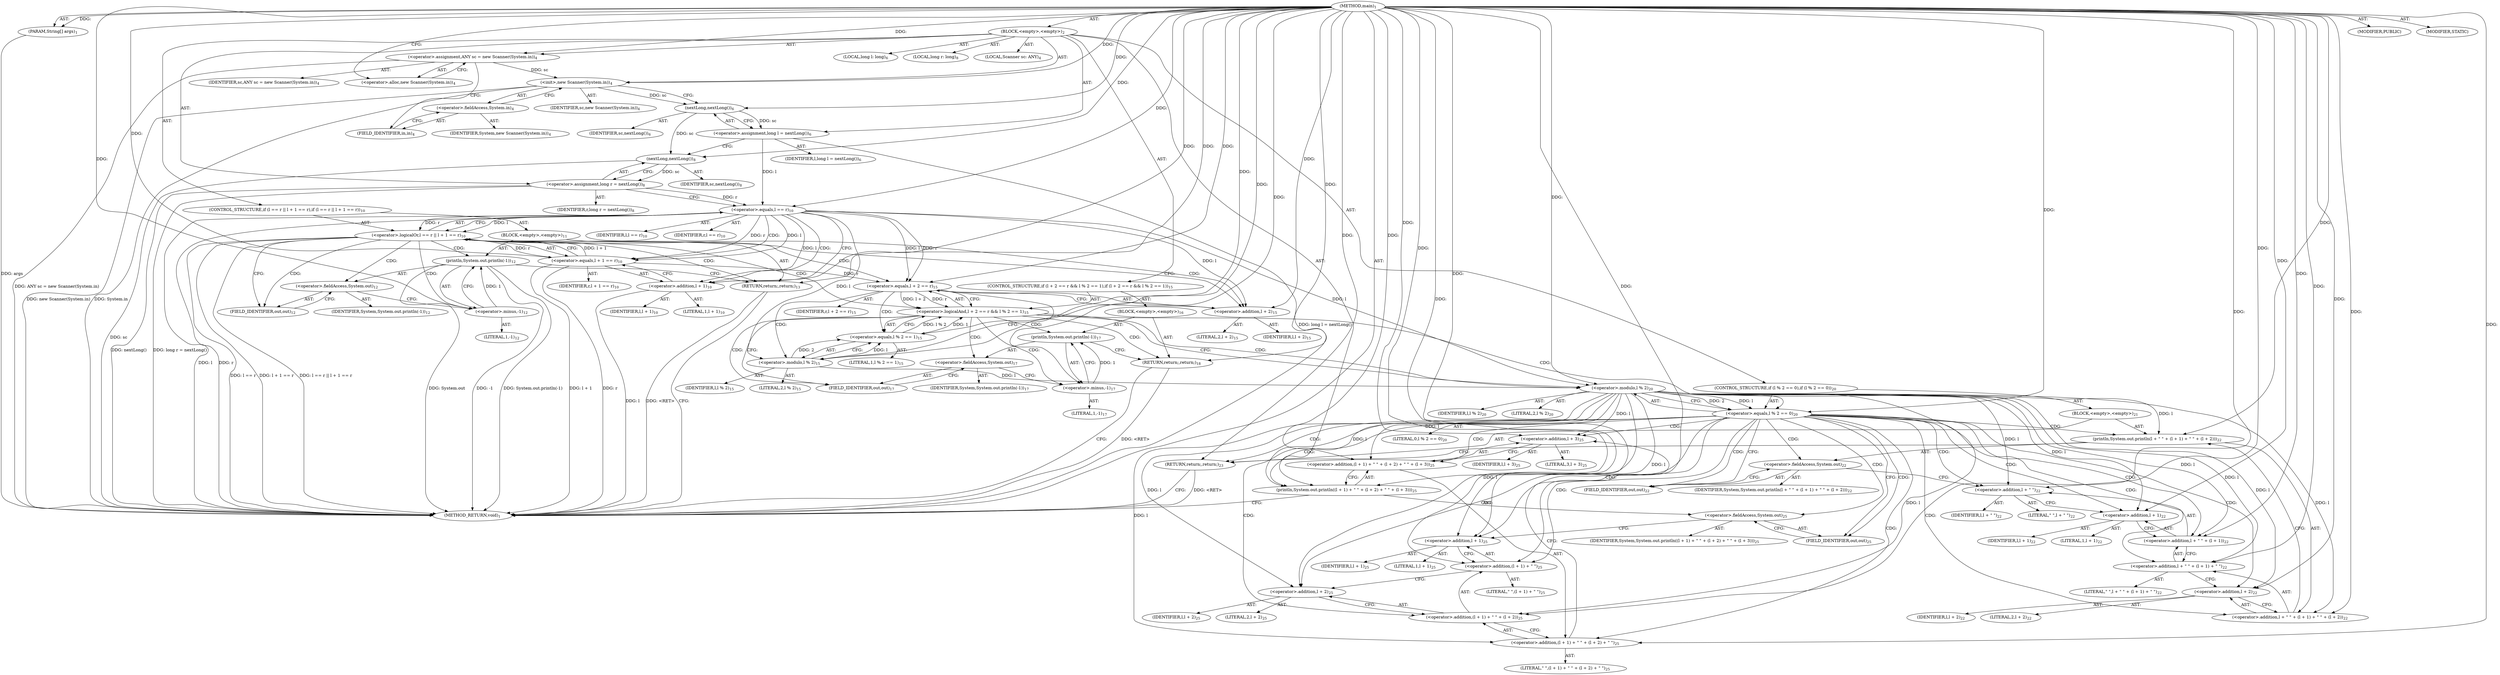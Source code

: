 digraph "main" {  
"19" [label = <(METHOD,main)<SUB>1</SUB>> ]
"20" [label = <(PARAM,String[] args)<SUB>1</SUB>> ]
"21" [label = <(BLOCK,&lt;empty&gt;,&lt;empty&gt;)<SUB>2</SUB>> ]
"4" [label = <(LOCAL,Scanner sc: ANY)<SUB>4</SUB>> ]
"22" [label = <(&lt;operator&gt;.assignment,ANY sc = new Scanner(System.in))<SUB>4</SUB>> ]
"23" [label = <(IDENTIFIER,sc,ANY sc = new Scanner(System.in))<SUB>4</SUB>> ]
"24" [label = <(&lt;operator&gt;.alloc,new Scanner(System.in))<SUB>4</SUB>> ]
"25" [label = <(&lt;init&gt;,new Scanner(System.in))<SUB>4</SUB>> ]
"3" [label = <(IDENTIFIER,sc,new Scanner(System.in))<SUB>4</SUB>> ]
"26" [label = <(&lt;operator&gt;.fieldAccess,System.in)<SUB>4</SUB>> ]
"27" [label = <(IDENTIFIER,System,new Scanner(System.in))<SUB>4</SUB>> ]
"28" [label = <(FIELD_IDENTIFIER,in,in)<SUB>4</SUB>> ]
"29" [label = <(LOCAL,long l: long)<SUB>6</SUB>> ]
"30" [label = <(&lt;operator&gt;.assignment,long l = nextLong())<SUB>6</SUB>> ]
"31" [label = <(IDENTIFIER,l,long l = nextLong())<SUB>6</SUB>> ]
"32" [label = <(nextLong,nextLong())<SUB>6</SUB>> ]
"33" [label = <(IDENTIFIER,sc,nextLong())<SUB>6</SUB>> ]
"34" [label = <(LOCAL,long r: long)<SUB>8</SUB>> ]
"35" [label = <(&lt;operator&gt;.assignment,long r = nextLong())<SUB>8</SUB>> ]
"36" [label = <(IDENTIFIER,r,long r = nextLong())<SUB>8</SUB>> ]
"37" [label = <(nextLong,nextLong())<SUB>8</SUB>> ]
"38" [label = <(IDENTIFIER,sc,nextLong())<SUB>8</SUB>> ]
"39" [label = <(CONTROL_STRUCTURE,if (l == r || l + 1 == r),if (l == r || l + 1 == r))<SUB>10</SUB>> ]
"40" [label = <(&lt;operator&gt;.logicalOr,l == r || l + 1 == r)<SUB>10</SUB>> ]
"41" [label = <(&lt;operator&gt;.equals,l == r)<SUB>10</SUB>> ]
"42" [label = <(IDENTIFIER,l,l == r)<SUB>10</SUB>> ]
"43" [label = <(IDENTIFIER,r,l == r)<SUB>10</SUB>> ]
"44" [label = <(&lt;operator&gt;.equals,l + 1 == r)<SUB>10</SUB>> ]
"45" [label = <(&lt;operator&gt;.addition,l + 1)<SUB>10</SUB>> ]
"46" [label = <(IDENTIFIER,l,l + 1)<SUB>10</SUB>> ]
"47" [label = <(LITERAL,1,l + 1)<SUB>10</SUB>> ]
"48" [label = <(IDENTIFIER,r,l + 1 == r)<SUB>10</SUB>> ]
"49" [label = <(BLOCK,&lt;empty&gt;,&lt;empty&gt;)<SUB>11</SUB>> ]
"50" [label = <(println,System.out.println(-1))<SUB>12</SUB>> ]
"51" [label = <(&lt;operator&gt;.fieldAccess,System.out)<SUB>12</SUB>> ]
"52" [label = <(IDENTIFIER,System,System.out.println(-1))<SUB>12</SUB>> ]
"53" [label = <(FIELD_IDENTIFIER,out,out)<SUB>12</SUB>> ]
"54" [label = <(&lt;operator&gt;.minus,-1)<SUB>12</SUB>> ]
"55" [label = <(LITERAL,1,-1)<SUB>12</SUB>> ]
"56" [label = <(RETURN,return;,return;)<SUB>13</SUB>> ]
"57" [label = <(CONTROL_STRUCTURE,if (l + 2 == r &amp;&amp; l % 2 == 1),if (l + 2 == r &amp;&amp; l % 2 == 1))<SUB>15</SUB>> ]
"58" [label = <(&lt;operator&gt;.logicalAnd,l + 2 == r &amp;&amp; l % 2 == 1)<SUB>15</SUB>> ]
"59" [label = <(&lt;operator&gt;.equals,l + 2 == r)<SUB>15</SUB>> ]
"60" [label = <(&lt;operator&gt;.addition,l + 2)<SUB>15</SUB>> ]
"61" [label = <(IDENTIFIER,l,l + 2)<SUB>15</SUB>> ]
"62" [label = <(LITERAL,2,l + 2)<SUB>15</SUB>> ]
"63" [label = <(IDENTIFIER,r,l + 2 == r)<SUB>15</SUB>> ]
"64" [label = <(&lt;operator&gt;.equals,l % 2 == 1)<SUB>15</SUB>> ]
"65" [label = <(&lt;operator&gt;.modulo,l % 2)<SUB>15</SUB>> ]
"66" [label = <(IDENTIFIER,l,l % 2)<SUB>15</SUB>> ]
"67" [label = <(LITERAL,2,l % 2)<SUB>15</SUB>> ]
"68" [label = <(LITERAL,1,l % 2 == 1)<SUB>15</SUB>> ]
"69" [label = <(BLOCK,&lt;empty&gt;,&lt;empty&gt;)<SUB>16</SUB>> ]
"70" [label = <(println,System.out.println(-1))<SUB>17</SUB>> ]
"71" [label = <(&lt;operator&gt;.fieldAccess,System.out)<SUB>17</SUB>> ]
"72" [label = <(IDENTIFIER,System,System.out.println(-1))<SUB>17</SUB>> ]
"73" [label = <(FIELD_IDENTIFIER,out,out)<SUB>17</SUB>> ]
"74" [label = <(&lt;operator&gt;.minus,-1)<SUB>17</SUB>> ]
"75" [label = <(LITERAL,1,-1)<SUB>17</SUB>> ]
"76" [label = <(RETURN,return;,return;)<SUB>18</SUB>> ]
"77" [label = <(CONTROL_STRUCTURE,if (l % 2 == 0),if (l % 2 == 0))<SUB>20</SUB>> ]
"78" [label = <(&lt;operator&gt;.equals,l % 2 == 0)<SUB>20</SUB>> ]
"79" [label = <(&lt;operator&gt;.modulo,l % 2)<SUB>20</SUB>> ]
"80" [label = <(IDENTIFIER,l,l % 2)<SUB>20</SUB>> ]
"81" [label = <(LITERAL,2,l % 2)<SUB>20</SUB>> ]
"82" [label = <(LITERAL,0,l % 2 == 0)<SUB>20</SUB>> ]
"83" [label = <(BLOCK,&lt;empty&gt;,&lt;empty&gt;)<SUB>21</SUB>> ]
"84" [label = <(println,System.out.println(l + &quot; &quot; + (l + 1) + &quot; &quot; + (l + 2)))<SUB>22</SUB>> ]
"85" [label = <(&lt;operator&gt;.fieldAccess,System.out)<SUB>22</SUB>> ]
"86" [label = <(IDENTIFIER,System,System.out.println(l + &quot; &quot; + (l + 1) + &quot; &quot; + (l + 2)))<SUB>22</SUB>> ]
"87" [label = <(FIELD_IDENTIFIER,out,out)<SUB>22</SUB>> ]
"88" [label = <(&lt;operator&gt;.addition,l + &quot; &quot; + (l + 1) + &quot; &quot; + (l + 2))<SUB>22</SUB>> ]
"89" [label = <(&lt;operator&gt;.addition,l + &quot; &quot; + (l + 1) + &quot; &quot;)<SUB>22</SUB>> ]
"90" [label = <(&lt;operator&gt;.addition,l + &quot; &quot; + (l + 1))<SUB>22</SUB>> ]
"91" [label = <(&lt;operator&gt;.addition,l + &quot; &quot;)<SUB>22</SUB>> ]
"92" [label = <(IDENTIFIER,l,l + &quot; &quot;)<SUB>22</SUB>> ]
"93" [label = <(LITERAL,&quot; &quot;,l + &quot; &quot;)<SUB>22</SUB>> ]
"94" [label = <(&lt;operator&gt;.addition,l + 1)<SUB>22</SUB>> ]
"95" [label = <(IDENTIFIER,l,l + 1)<SUB>22</SUB>> ]
"96" [label = <(LITERAL,1,l + 1)<SUB>22</SUB>> ]
"97" [label = <(LITERAL,&quot; &quot;,l + &quot; &quot; + (l + 1) + &quot; &quot;)<SUB>22</SUB>> ]
"98" [label = <(&lt;operator&gt;.addition,l + 2)<SUB>22</SUB>> ]
"99" [label = <(IDENTIFIER,l,l + 2)<SUB>22</SUB>> ]
"100" [label = <(LITERAL,2,l + 2)<SUB>22</SUB>> ]
"101" [label = <(RETURN,return;,return;)<SUB>23</SUB>> ]
"102" [label = <(println,System.out.println((l + 1) + &quot; &quot; + (l + 2) + &quot; &quot; + (l + 3)))<SUB>25</SUB>> ]
"103" [label = <(&lt;operator&gt;.fieldAccess,System.out)<SUB>25</SUB>> ]
"104" [label = <(IDENTIFIER,System,System.out.println((l + 1) + &quot; &quot; + (l + 2) + &quot; &quot; + (l + 3)))<SUB>25</SUB>> ]
"105" [label = <(FIELD_IDENTIFIER,out,out)<SUB>25</SUB>> ]
"106" [label = <(&lt;operator&gt;.addition,(l + 1) + &quot; &quot; + (l + 2) + &quot; &quot; + (l + 3))<SUB>25</SUB>> ]
"107" [label = <(&lt;operator&gt;.addition,(l + 1) + &quot; &quot; + (l + 2) + &quot; &quot;)<SUB>25</SUB>> ]
"108" [label = <(&lt;operator&gt;.addition,(l + 1) + &quot; &quot; + (l + 2))<SUB>25</SUB>> ]
"109" [label = <(&lt;operator&gt;.addition,(l + 1) + &quot; &quot;)<SUB>25</SUB>> ]
"110" [label = <(&lt;operator&gt;.addition,l + 1)<SUB>25</SUB>> ]
"111" [label = <(IDENTIFIER,l,l + 1)<SUB>25</SUB>> ]
"112" [label = <(LITERAL,1,l + 1)<SUB>25</SUB>> ]
"113" [label = <(LITERAL,&quot; &quot;,(l + 1) + &quot; &quot;)<SUB>25</SUB>> ]
"114" [label = <(&lt;operator&gt;.addition,l + 2)<SUB>25</SUB>> ]
"115" [label = <(IDENTIFIER,l,l + 2)<SUB>25</SUB>> ]
"116" [label = <(LITERAL,2,l + 2)<SUB>25</SUB>> ]
"117" [label = <(LITERAL,&quot; &quot;,(l + 1) + &quot; &quot; + (l + 2) + &quot; &quot;)<SUB>25</SUB>> ]
"118" [label = <(&lt;operator&gt;.addition,l + 3)<SUB>25</SUB>> ]
"119" [label = <(IDENTIFIER,l,l + 3)<SUB>25</SUB>> ]
"120" [label = <(LITERAL,3,l + 3)<SUB>25</SUB>> ]
"121" [label = <(MODIFIER,PUBLIC)> ]
"122" [label = <(MODIFIER,STATIC)> ]
"123" [label = <(METHOD_RETURN,void)<SUB>1</SUB>> ]
  "19" -> "20"  [ label = "AST: "] 
  "19" -> "21"  [ label = "AST: "] 
  "19" -> "121"  [ label = "AST: "] 
  "19" -> "122"  [ label = "AST: "] 
  "19" -> "123"  [ label = "AST: "] 
  "21" -> "4"  [ label = "AST: "] 
  "21" -> "22"  [ label = "AST: "] 
  "21" -> "25"  [ label = "AST: "] 
  "21" -> "29"  [ label = "AST: "] 
  "21" -> "30"  [ label = "AST: "] 
  "21" -> "34"  [ label = "AST: "] 
  "21" -> "35"  [ label = "AST: "] 
  "21" -> "39"  [ label = "AST: "] 
  "21" -> "57"  [ label = "AST: "] 
  "21" -> "77"  [ label = "AST: "] 
  "21" -> "102"  [ label = "AST: "] 
  "22" -> "23"  [ label = "AST: "] 
  "22" -> "24"  [ label = "AST: "] 
  "25" -> "3"  [ label = "AST: "] 
  "25" -> "26"  [ label = "AST: "] 
  "26" -> "27"  [ label = "AST: "] 
  "26" -> "28"  [ label = "AST: "] 
  "30" -> "31"  [ label = "AST: "] 
  "30" -> "32"  [ label = "AST: "] 
  "32" -> "33"  [ label = "AST: "] 
  "35" -> "36"  [ label = "AST: "] 
  "35" -> "37"  [ label = "AST: "] 
  "37" -> "38"  [ label = "AST: "] 
  "39" -> "40"  [ label = "AST: "] 
  "39" -> "49"  [ label = "AST: "] 
  "40" -> "41"  [ label = "AST: "] 
  "40" -> "44"  [ label = "AST: "] 
  "41" -> "42"  [ label = "AST: "] 
  "41" -> "43"  [ label = "AST: "] 
  "44" -> "45"  [ label = "AST: "] 
  "44" -> "48"  [ label = "AST: "] 
  "45" -> "46"  [ label = "AST: "] 
  "45" -> "47"  [ label = "AST: "] 
  "49" -> "50"  [ label = "AST: "] 
  "49" -> "56"  [ label = "AST: "] 
  "50" -> "51"  [ label = "AST: "] 
  "50" -> "54"  [ label = "AST: "] 
  "51" -> "52"  [ label = "AST: "] 
  "51" -> "53"  [ label = "AST: "] 
  "54" -> "55"  [ label = "AST: "] 
  "57" -> "58"  [ label = "AST: "] 
  "57" -> "69"  [ label = "AST: "] 
  "58" -> "59"  [ label = "AST: "] 
  "58" -> "64"  [ label = "AST: "] 
  "59" -> "60"  [ label = "AST: "] 
  "59" -> "63"  [ label = "AST: "] 
  "60" -> "61"  [ label = "AST: "] 
  "60" -> "62"  [ label = "AST: "] 
  "64" -> "65"  [ label = "AST: "] 
  "64" -> "68"  [ label = "AST: "] 
  "65" -> "66"  [ label = "AST: "] 
  "65" -> "67"  [ label = "AST: "] 
  "69" -> "70"  [ label = "AST: "] 
  "69" -> "76"  [ label = "AST: "] 
  "70" -> "71"  [ label = "AST: "] 
  "70" -> "74"  [ label = "AST: "] 
  "71" -> "72"  [ label = "AST: "] 
  "71" -> "73"  [ label = "AST: "] 
  "74" -> "75"  [ label = "AST: "] 
  "77" -> "78"  [ label = "AST: "] 
  "77" -> "83"  [ label = "AST: "] 
  "78" -> "79"  [ label = "AST: "] 
  "78" -> "82"  [ label = "AST: "] 
  "79" -> "80"  [ label = "AST: "] 
  "79" -> "81"  [ label = "AST: "] 
  "83" -> "84"  [ label = "AST: "] 
  "83" -> "101"  [ label = "AST: "] 
  "84" -> "85"  [ label = "AST: "] 
  "84" -> "88"  [ label = "AST: "] 
  "85" -> "86"  [ label = "AST: "] 
  "85" -> "87"  [ label = "AST: "] 
  "88" -> "89"  [ label = "AST: "] 
  "88" -> "98"  [ label = "AST: "] 
  "89" -> "90"  [ label = "AST: "] 
  "89" -> "97"  [ label = "AST: "] 
  "90" -> "91"  [ label = "AST: "] 
  "90" -> "94"  [ label = "AST: "] 
  "91" -> "92"  [ label = "AST: "] 
  "91" -> "93"  [ label = "AST: "] 
  "94" -> "95"  [ label = "AST: "] 
  "94" -> "96"  [ label = "AST: "] 
  "98" -> "99"  [ label = "AST: "] 
  "98" -> "100"  [ label = "AST: "] 
  "102" -> "103"  [ label = "AST: "] 
  "102" -> "106"  [ label = "AST: "] 
  "103" -> "104"  [ label = "AST: "] 
  "103" -> "105"  [ label = "AST: "] 
  "106" -> "107"  [ label = "AST: "] 
  "106" -> "118"  [ label = "AST: "] 
  "107" -> "108"  [ label = "AST: "] 
  "107" -> "117"  [ label = "AST: "] 
  "108" -> "109"  [ label = "AST: "] 
  "108" -> "114"  [ label = "AST: "] 
  "109" -> "110"  [ label = "AST: "] 
  "109" -> "113"  [ label = "AST: "] 
  "110" -> "111"  [ label = "AST: "] 
  "110" -> "112"  [ label = "AST: "] 
  "114" -> "115"  [ label = "AST: "] 
  "114" -> "116"  [ label = "AST: "] 
  "118" -> "119"  [ label = "AST: "] 
  "118" -> "120"  [ label = "AST: "] 
  "22" -> "28"  [ label = "CFG: "] 
  "25" -> "32"  [ label = "CFG: "] 
  "30" -> "37"  [ label = "CFG: "] 
  "35" -> "41"  [ label = "CFG: "] 
  "102" -> "123"  [ label = "CFG: "] 
  "24" -> "22"  [ label = "CFG: "] 
  "26" -> "25"  [ label = "CFG: "] 
  "32" -> "30"  [ label = "CFG: "] 
  "37" -> "35"  [ label = "CFG: "] 
  "40" -> "53"  [ label = "CFG: "] 
  "40" -> "60"  [ label = "CFG: "] 
  "58" -> "73"  [ label = "CFG: "] 
  "58" -> "79"  [ label = "CFG: "] 
  "78" -> "87"  [ label = "CFG: "] 
  "78" -> "105"  [ label = "CFG: "] 
  "103" -> "110"  [ label = "CFG: "] 
  "106" -> "102"  [ label = "CFG: "] 
  "28" -> "26"  [ label = "CFG: "] 
  "41" -> "40"  [ label = "CFG: "] 
  "41" -> "45"  [ label = "CFG: "] 
  "44" -> "40"  [ label = "CFG: "] 
  "50" -> "56"  [ label = "CFG: "] 
  "56" -> "123"  [ label = "CFG: "] 
  "59" -> "58"  [ label = "CFG: "] 
  "59" -> "65"  [ label = "CFG: "] 
  "64" -> "58"  [ label = "CFG: "] 
  "70" -> "76"  [ label = "CFG: "] 
  "76" -> "123"  [ label = "CFG: "] 
  "79" -> "78"  [ label = "CFG: "] 
  "84" -> "101"  [ label = "CFG: "] 
  "101" -> "123"  [ label = "CFG: "] 
  "105" -> "103"  [ label = "CFG: "] 
  "107" -> "118"  [ label = "CFG: "] 
  "118" -> "106"  [ label = "CFG: "] 
  "45" -> "44"  [ label = "CFG: "] 
  "51" -> "54"  [ label = "CFG: "] 
  "54" -> "50"  [ label = "CFG: "] 
  "60" -> "59"  [ label = "CFG: "] 
  "65" -> "64"  [ label = "CFG: "] 
  "71" -> "74"  [ label = "CFG: "] 
  "74" -> "70"  [ label = "CFG: "] 
  "85" -> "91"  [ label = "CFG: "] 
  "88" -> "84"  [ label = "CFG: "] 
  "108" -> "107"  [ label = "CFG: "] 
  "53" -> "51"  [ label = "CFG: "] 
  "73" -> "71"  [ label = "CFG: "] 
  "87" -> "85"  [ label = "CFG: "] 
  "89" -> "98"  [ label = "CFG: "] 
  "98" -> "88"  [ label = "CFG: "] 
  "109" -> "114"  [ label = "CFG: "] 
  "114" -> "108"  [ label = "CFG: "] 
  "90" -> "89"  [ label = "CFG: "] 
  "110" -> "109"  [ label = "CFG: "] 
  "91" -> "94"  [ label = "CFG: "] 
  "94" -> "90"  [ label = "CFG: "] 
  "19" -> "24"  [ label = "CFG: "] 
  "56" -> "123"  [ label = "DDG: &lt;RET&gt;"] 
  "101" -> "123"  [ label = "DDG: &lt;RET&gt;"] 
  "76" -> "123"  [ label = "DDG: &lt;RET&gt;"] 
  "20" -> "123"  [ label = "DDG: args"] 
  "22" -> "123"  [ label = "DDG: ANY sc = new Scanner(System.in)"] 
  "25" -> "123"  [ label = "DDG: System.in"] 
  "25" -> "123"  [ label = "DDG: new Scanner(System.in)"] 
  "30" -> "123"  [ label = "DDG: long l = nextLong()"] 
  "37" -> "123"  [ label = "DDG: sc"] 
  "35" -> "123"  [ label = "DDG: nextLong()"] 
  "35" -> "123"  [ label = "DDG: long r = nextLong()"] 
  "41" -> "123"  [ label = "DDG: l"] 
  "41" -> "123"  [ label = "DDG: r"] 
  "40" -> "123"  [ label = "DDG: l == r"] 
  "45" -> "123"  [ label = "DDG: l"] 
  "44" -> "123"  [ label = "DDG: l + 1"] 
  "44" -> "123"  [ label = "DDG: r"] 
  "40" -> "123"  [ label = "DDG: l + 1 == r"] 
  "40" -> "123"  [ label = "DDG: l == r || l + 1 == r"] 
  "50" -> "123"  [ label = "DDG: System.out"] 
  "50" -> "123"  [ label = "DDG: -1"] 
  "50" -> "123"  [ label = "DDG: System.out.println(-1)"] 
  "19" -> "20"  [ label = "DDG: "] 
  "19" -> "22"  [ label = "DDG: "] 
  "32" -> "30"  [ label = "DDG: sc"] 
  "37" -> "35"  [ label = "DDG: sc"] 
  "22" -> "25"  [ label = "DDG: sc"] 
  "19" -> "25"  [ label = "DDG: "] 
  "79" -> "102"  [ label = "DDG: l"] 
  "19" -> "102"  [ label = "DDG: "] 
  "25" -> "32"  [ label = "DDG: sc"] 
  "19" -> "32"  [ label = "DDG: "] 
  "32" -> "37"  [ label = "DDG: sc"] 
  "19" -> "37"  [ label = "DDG: "] 
  "41" -> "40"  [ label = "DDG: l"] 
  "41" -> "40"  [ label = "DDG: r"] 
  "44" -> "40"  [ label = "DDG: l + 1"] 
  "44" -> "40"  [ label = "DDG: r"] 
  "19" -> "56"  [ label = "DDG: "] 
  "59" -> "58"  [ label = "DDG: l + 2"] 
  "59" -> "58"  [ label = "DDG: r"] 
  "64" -> "58"  [ label = "DDG: l % 2"] 
  "64" -> "58"  [ label = "DDG: 1"] 
  "19" -> "76"  [ label = "DDG: "] 
  "79" -> "78"  [ label = "DDG: l"] 
  "79" -> "78"  [ label = "DDG: 2"] 
  "19" -> "78"  [ label = "DDG: "] 
  "19" -> "101"  [ label = "DDG: "] 
  "79" -> "106"  [ label = "DDG: l"] 
  "19" -> "106"  [ label = "DDG: "] 
  "30" -> "41"  [ label = "DDG: l"] 
  "19" -> "41"  [ label = "DDG: "] 
  "35" -> "41"  [ label = "DDG: r"] 
  "41" -> "44"  [ label = "DDG: l"] 
  "19" -> "44"  [ label = "DDG: "] 
  "41" -> "44"  [ label = "DDG: r"] 
  "54" -> "50"  [ label = "DDG: 1"] 
  "41" -> "59"  [ label = "DDG: l"] 
  "19" -> "59"  [ label = "DDG: "] 
  "41" -> "59"  [ label = "DDG: r"] 
  "44" -> "59"  [ label = "DDG: r"] 
  "65" -> "64"  [ label = "DDG: l"] 
  "65" -> "64"  [ label = "DDG: 2"] 
  "19" -> "64"  [ label = "DDG: "] 
  "74" -> "70"  [ label = "DDG: 1"] 
  "65" -> "79"  [ label = "DDG: l"] 
  "19" -> "79"  [ label = "DDG: "] 
  "41" -> "79"  [ label = "DDG: l"] 
  "79" -> "84"  [ label = "DDG: l"] 
  "19" -> "84"  [ label = "DDG: "] 
  "79" -> "107"  [ label = "DDG: l"] 
  "19" -> "107"  [ label = "DDG: "] 
  "19" -> "118"  [ label = "DDG: "] 
  "79" -> "118"  [ label = "DDG: l"] 
  "41" -> "45"  [ label = "DDG: l"] 
  "19" -> "45"  [ label = "DDG: "] 
  "19" -> "54"  [ label = "DDG: "] 
  "41" -> "60"  [ label = "DDG: l"] 
  "19" -> "60"  [ label = "DDG: "] 
  "19" -> "65"  [ label = "DDG: "] 
  "41" -> "65"  [ label = "DDG: l"] 
  "19" -> "74"  [ label = "DDG: "] 
  "79" -> "88"  [ label = "DDG: l"] 
  "19" -> "88"  [ label = "DDG: "] 
  "79" -> "108"  [ label = "DDG: l"] 
  "19" -> "108"  [ label = "DDG: "] 
  "79" -> "89"  [ label = "DDG: l"] 
  "19" -> "89"  [ label = "DDG: "] 
  "19" -> "98"  [ label = "DDG: "] 
  "79" -> "98"  [ label = "DDG: l"] 
  "79" -> "109"  [ label = "DDG: l"] 
  "19" -> "109"  [ label = "DDG: "] 
  "19" -> "114"  [ label = "DDG: "] 
  "79" -> "114"  [ label = "DDG: l"] 
  "79" -> "90"  [ label = "DDG: l"] 
  "19" -> "90"  [ label = "DDG: "] 
  "79" -> "110"  [ label = "DDG: l"] 
  "19" -> "110"  [ label = "DDG: "] 
  "79" -> "91"  [ label = "DDG: l"] 
  "19" -> "91"  [ label = "DDG: "] 
  "19" -> "94"  [ label = "DDG: "] 
  "79" -> "94"  [ label = "DDG: l"] 
  "40" -> "60"  [ label = "CDG: "] 
  "40" -> "51"  [ label = "CDG: "] 
  "40" -> "56"  [ label = "CDG: "] 
  "40" -> "50"  [ label = "CDG: "] 
  "40" -> "59"  [ label = "CDG: "] 
  "40" -> "54"  [ label = "CDG: "] 
  "40" -> "58"  [ label = "CDG: "] 
  "40" -> "53"  [ label = "CDG: "] 
  "58" -> "73"  [ label = "CDG: "] 
  "58" -> "74"  [ label = "CDG: "] 
  "58" -> "76"  [ label = "CDG: "] 
  "58" -> "79"  [ label = "CDG: "] 
  "58" -> "71"  [ label = "CDG: "] 
  "58" -> "70"  [ label = "CDG: "] 
  "58" -> "78"  [ label = "CDG: "] 
  "78" -> "107"  [ label = "CDG: "] 
  "78" -> "94"  [ label = "CDG: "] 
  "78" -> "89"  [ label = "CDG: "] 
  "78" -> "98"  [ label = "CDG: "] 
  "78" -> "84"  [ label = "CDG: "] 
  "78" -> "102"  [ label = "CDG: "] 
  "78" -> "114"  [ label = "CDG: "] 
  "78" -> "85"  [ label = "CDG: "] 
  "78" -> "103"  [ label = "CDG: "] 
  "78" -> "106"  [ label = "CDG: "] 
  "78" -> "87"  [ label = "CDG: "] 
  "78" -> "91"  [ label = "CDG: "] 
  "78" -> "101"  [ label = "CDG: "] 
  "78" -> "90"  [ label = "CDG: "] 
  "78" -> "105"  [ label = "CDG: "] 
  "78" -> "118"  [ label = "CDG: "] 
  "78" -> "88"  [ label = "CDG: "] 
  "78" -> "110"  [ label = "CDG: "] 
  "78" -> "108"  [ label = "CDG: "] 
  "78" -> "109"  [ label = "CDG: "] 
  "41" -> "45"  [ label = "CDG: "] 
  "41" -> "44"  [ label = "CDG: "] 
  "59" -> "64"  [ label = "CDG: "] 
  "59" -> "65"  [ label = "CDG: "] 
}
